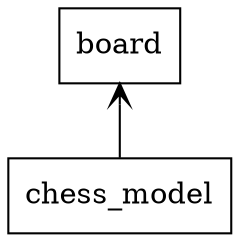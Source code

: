 digraph "packages_model" {
charset="utf-8"
rankdir=BT
"0" [label="board", shape="box"];
"1" [label="chess_model", shape="box"];
"1" -> "0" [arrowhead="open", arrowtail="none"];
}
